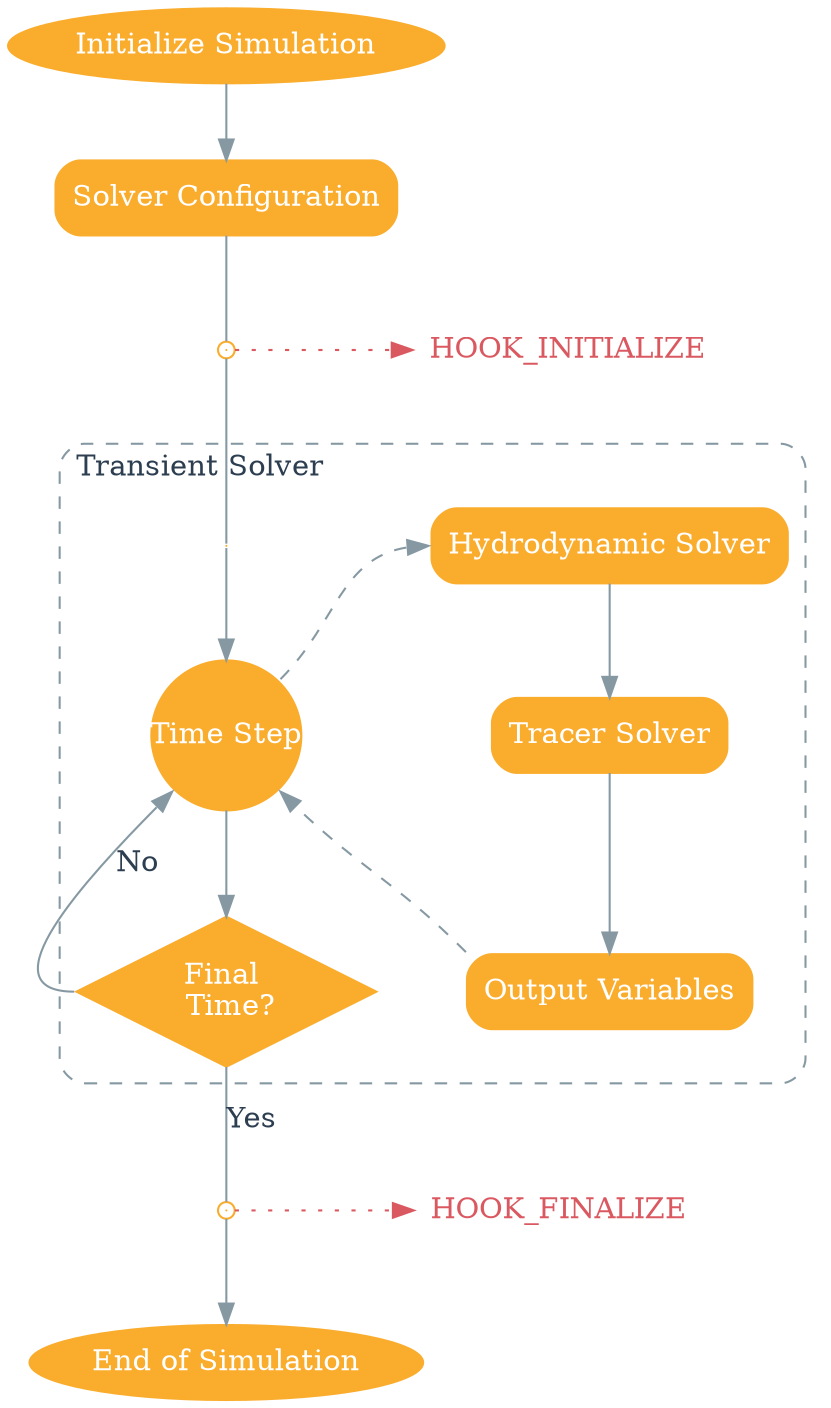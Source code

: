 digraph {
            nodesep = 0.6;
            newrank=true
            node [fillcolor="#FAAC2C" style="rounded, filled" color="#FAAC2C" fontcolor="#ffffff"]
            edge [color="#8699A3" fontcolor="#2c3e50"]

            init [label="Initialize Simulation"]
            end [label="End of Simulation"]

            node [shape=point, width=0]
            invisible_point
            hook_initialize_point [peripheries="2"]
            hook_finalize_point [peripheries="2"]

            time [fixedsize=true, label="Time Step", width="1.0", shape="circle"];
            decision [label="Final \n Time?", shape="diamond", fixedsize=true, width=2.0, height=1.0, labelcolor="#8699A3", style="filled"]

            node[shape="rectangular", target="_top"]
            config [label="Solver Configuration"]
            hyd_solver [label="Hydrodynamic Solver", URL="../plugins/07_workflow.html#hydrodynamic-solver"]
            tracer_solver [label="Tracer Solver" URL="../plugins/07_workflow.html#tracer-solver"]

            output [label="Output Variables"]

            node[peripheries="0" shape="cds", color="#DA5961", fontcolor="#DA5961", style=""]
            hook_initialize [ label="HOOK_INITIALIZE", URL="../plugins/06_solver_hooks.html#_alfasim_sdk.hook_specs.initialize"]
            hook_finalize [label="HOOK_FINALIZE", URL="../plugins/06_solver_hooks.html#_alfasim_sdk.hook_specs.finalize"]

            {rank = same; hook_initialize_point; hook_initialize}
            {rank = same; hook_finalize_point; hook_finalize; }
            {rank=same; time;tracer_solver}
            {rank=same; invisible_point;hyd_solver}

            init -> config;
            config -> hook_initialize_point [arrowhead= none];

            hook_initialize_point -> invisible_point [arrowhead=none];
            hook_initialize_point -> hook_initialize [style=dotted, color="#DA5961"];

            subgraph cluster_a{
                label="Transient Solver"
                style="dashed, rounded"
                shape="reactangular"
                color="#8699A3"
                fontcolor="#2c3e50"
                labeljust="l"


                invisible_point -> time;
                time:ne -> hyd_solver:w [style=dashed];

                hyd_solver -> tracer_solver [weight=1000];
                tracer_solver -> output [weight=1000];

                output:nw -> time:se [style=dashed];
                time:s -> decision:n [weight=10];
                decision:w -> time:sw [label="No"];
            }
            decision -> hook_finalize_point [arrowhead= none, label="Yes"];
            hook_finalize_point ->  hook_finalize [style=dotted, color="#DA5961"];
            hook_finalize_point ->  end;

        }
